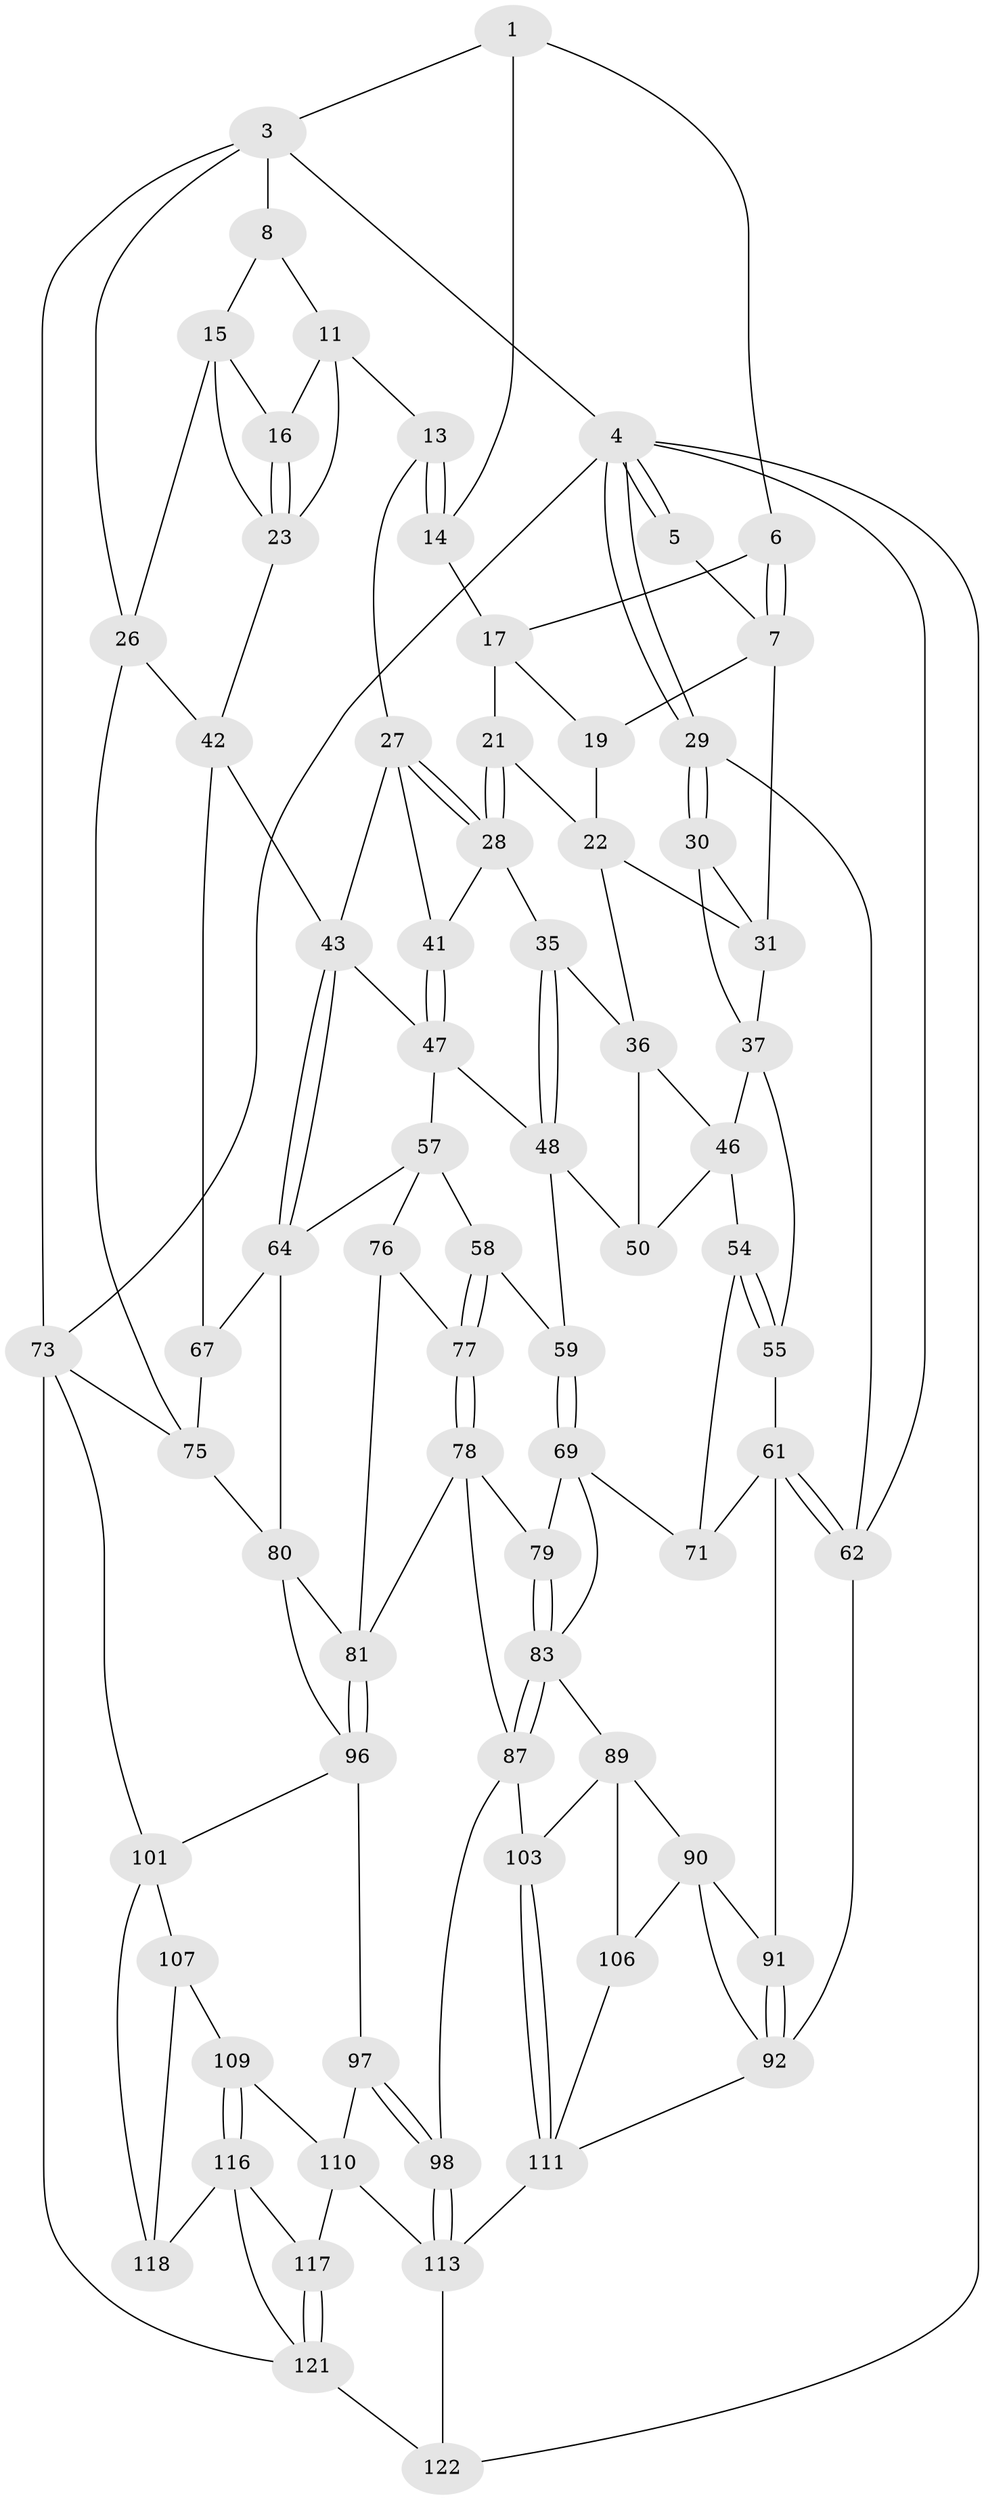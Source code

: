 // original degree distribution, {3: 0.024390243902439025, 6: 0.21138211382113822, 4: 0.21951219512195122, 5: 0.5447154471544715}
// Generated by graph-tools (version 1.1) at 2025/11/02/27/25 16:11:59]
// undirected, 74 vertices, 158 edges
graph export_dot {
graph [start="1"]
  node [color=gray90,style=filled];
  1 [pos="+0.31096373184528736+0",super="+2"];
  3 [pos="+0.7566985567538378+0",super="+10"];
  4 [pos="+0+0",super="+95"];
  5 [pos="+0.18776755815721888+0"];
  6 [pos="+0.3255897162398541+0"];
  7 [pos="+0.13588677140045524+0.09490096679327335",super="+20"];
  8 [pos="+0.7734724025980256+0",super="+9"];
  11 [pos="+0.7733693558777074+0",super="+12"];
  13 [pos="+0.6669783541660934+0.19321539594938875"];
  14 [pos="+0.6001551187611897+0"];
  15 [pos="+0.8892624893523404+0.050565028433447755",super="+24"];
  16 [pos="+0.8046250477247219+0.09344308535408304"];
  17 [pos="+0.32850517952810804+0.014301933084546524",super="+18"];
  19 [pos="+0.327003116300495+0.026416535365358138"];
  21 [pos="+0.4648560536651386+0.12698512567031364"];
  22 [pos="+0.3452139501396995+0.14743558195265502",super="+32"];
  23 [pos="+0.7544419033286723+0.22068344505603585",super="+25"];
  26 [pos="+1+0.2572011122489574",super="+51"];
  27 [pos="+0.6301328012668584+0.20985752342175149",super="+40"];
  28 [pos="+0.5167552755995835+0.19799738351211008",super="+34"];
  29 [pos="+0+0.10034007717282993",super="+63"];
  30 [pos="+0.06618066173941005+0.13262199498976818",super="+39"];
  31 [pos="+0.12876143411470453+0.1313019419245333",super="+33"];
  35 [pos="+0.4156109475086929+0.28608419409870844"];
  36 [pos="+0.4012487583982951+0.287403256160434",super="+45"];
  37 [pos="+0.19153602790892413+0.2366519738626835",super="+38"];
  41 [pos="+0.5261139763094058+0.3513087696942637"];
  42 [pos="+0.7907802134368008+0.3111903814191654",super="+52"];
  43 [pos="+0.6498503979436536+0.39921535687095955",super="+44"];
  46 [pos="+0.19760147502938846+0.24529642584759864",super="+53"];
  47 [pos="+0.5223794332781981+0.36804737363060325",super="+56"];
  48 [pos="+0.5010422475826086+0.3700512882999678",super="+49"];
  50 [pos="+0.33474138213783977+0.42528775368125915"];
  54 [pos="+0.24392705693197936+0.4288585497888399",super="+68"];
  55 [pos="+0.14727282161834923+0.41051492271145146",super="+60"];
  57 [pos="+0.5422557263380317+0.49373845870144795",super="+66"];
  58 [pos="+0.5020280483418533+0.5014784102848728"];
  59 [pos="+0.38393701763788884+0.483869930688473"];
  61 [pos="+0+0.5275491944146512",super="+72"];
  62 [pos="+0+0.5258137833332066",super="+94"];
  64 [pos="+0.6801638002002862+0.5422855746573116",super="+65"];
  67 [pos="+0.7161846886285634+0.5354061611659567"];
  69 [pos="+0.38239062398312323+0.4932276916278838",super="+70"];
  71 [pos="+0.17718841086653075+0.5837993338645349"];
  73 [pos="+1+1",super="+74"];
  75 [pos="+1+0.5154347881419842",super="+86"];
  76 [pos="+0.5299966340783997+0.5855480226578518"];
  77 [pos="+0.5013971198707982+0.5920947107347124"];
  78 [pos="+0.4888898005878506+0.6057722142205851",super="+85"];
  79 [pos="+0.3858812737806029+0.5027211466265711"];
  80 [pos="+0.6554656914968351+0.6181191869736669",super="+88"];
  81 [pos="+0.6311083252436362+0.6660583297763476",super="+82"];
  83 [pos="+0.4107899546842773+0.7059677206236286",super="+84"];
  87 [pos="+0.41335964258123914+0.70775364938693",super="+99"];
  89 [pos="+0.2503009635878732+0.7339496190069448",super="+104"];
  90 [pos="+0.24842130406921542+0.7340568307179943",super="+105"];
  91 [pos="+0.16410017925890907+0.6524734566164593"];
  92 [pos="+0.05250581232935584+0.8571123365503788",super="+93"];
  96 [pos="+0.6312724886884358+0.6674166405929491",super="+100"];
  97 [pos="+0.605058731639457+0.7554293652589129"];
  98 [pos="+0.47391998064644886+0.8025609928751744"];
  101 [pos="+0.8256055673803002+0.8267679592740913",super="+102"];
  103 [pos="+0.3367511607673629+0.8171323871572579"];
  106 [pos="+0.22728959080666428+0.9059679365477723"];
  107 [pos="+0.7859627316926127+0.795369188524168",super="+108"];
  109 [pos="+0.651590341521549+0.8144074807259575"];
  110 [pos="+0.6365243179770164+0.7989808996297681",super="+115"];
  111 [pos="+0.32152752561167613+0.8966972410668927",super="+112"];
  113 [pos="+0.47472816195646594+0.871583581308641",super="+114"];
  116 [pos="+0.6237441044415274+0.9137698258984266",super="+120"];
  117 [pos="+0.5652946790620264+0.9233535121438674"];
  118 [pos="+0.6975938750443554+0.8732265177853622",super="+119"];
  121 [pos="+0.5482447503362412+1",super="+123"];
  122 [pos="+0.4097951147773164+1"];
  1 -- 6;
  1 -- 3;
  1 -- 14;
  3 -- 4;
  3 -- 8;
  3 -- 73;
  3 -- 26;
  4 -- 5;
  4 -- 5;
  4 -- 29;
  4 -- 29;
  4 -- 73;
  4 -- 122;
  4 -- 62;
  5 -- 7;
  6 -- 7;
  6 -- 7;
  6 -- 17;
  7 -- 19;
  7 -- 31;
  8 -- 11;
  8 -- 15;
  11 -- 16;
  11 -- 13;
  11 -- 23;
  13 -- 14;
  13 -- 14;
  13 -- 27;
  14 -- 17;
  15 -- 16;
  15 -- 26;
  15 -- 23;
  16 -- 23;
  16 -- 23;
  17 -- 19;
  17 -- 21;
  19 -- 22;
  21 -- 22;
  21 -- 28;
  21 -- 28;
  22 -- 36;
  22 -- 31;
  23 -- 42;
  26 -- 75;
  26 -- 42;
  27 -- 28;
  27 -- 28;
  27 -- 41;
  27 -- 43;
  28 -- 41;
  28 -- 35;
  29 -- 30 [weight=2];
  29 -- 30;
  29 -- 62;
  30 -- 31;
  30 -- 37;
  31 -- 37;
  35 -- 36;
  35 -- 48;
  35 -- 48;
  36 -- 50;
  36 -- 46;
  37 -- 46;
  37 -- 55;
  41 -- 47;
  41 -- 47;
  42 -- 43;
  42 -- 67;
  43 -- 64;
  43 -- 64;
  43 -- 47;
  46 -- 54;
  46 -- 50;
  47 -- 48;
  47 -- 57;
  48 -- 50;
  48 -- 59;
  54 -- 55 [weight=2];
  54 -- 55;
  54 -- 71;
  55 -- 61;
  57 -- 58;
  57 -- 64;
  57 -- 76;
  58 -- 59;
  58 -- 77;
  58 -- 77;
  59 -- 69;
  59 -- 69;
  61 -- 62;
  61 -- 62;
  61 -- 91;
  61 -- 71;
  62 -- 92;
  64 -- 67;
  64 -- 80;
  67 -- 75;
  69 -- 79;
  69 -- 83;
  69 -- 71;
  73 -- 121;
  73 -- 75;
  73 -- 101;
  75 -- 80;
  76 -- 77;
  76 -- 81;
  77 -- 78;
  77 -- 78;
  78 -- 79;
  78 -- 81;
  78 -- 87;
  79 -- 83;
  79 -- 83;
  80 -- 81;
  80 -- 96;
  81 -- 96;
  81 -- 96;
  83 -- 87;
  83 -- 87;
  83 -- 89;
  87 -- 98;
  87 -- 103;
  89 -- 90;
  89 -- 106;
  89 -- 103;
  90 -- 91;
  90 -- 92;
  90 -- 106;
  91 -- 92;
  91 -- 92;
  92 -- 111;
  96 -- 97;
  96 -- 101;
  97 -- 98;
  97 -- 98;
  97 -- 110;
  98 -- 113;
  98 -- 113;
  101 -- 107;
  101 -- 118;
  103 -- 111;
  103 -- 111;
  106 -- 111;
  107 -- 118 [weight=2];
  107 -- 109;
  109 -- 110;
  109 -- 116;
  109 -- 116;
  110 -- 113;
  110 -- 117;
  111 -- 113;
  113 -- 122;
  116 -- 117;
  116 -- 118;
  116 -- 121;
  117 -- 121;
  117 -- 121;
  121 -- 122;
}
